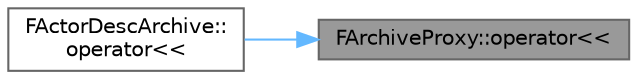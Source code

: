 digraph "FArchiveProxy::operator&lt;&lt;"
{
 // INTERACTIVE_SVG=YES
 // LATEX_PDF_SIZE
  bgcolor="transparent";
  edge [fontname=Helvetica,fontsize=10,labelfontname=Helvetica,labelfontsize=10];
  node [fontname=Helvetica,fontsize=10,shape=box,height=0.2,width=0.4];
  rankdir="RL";
  Node1 [id="Node000001",label="FArchiveProxy::operator\<\<",height=0.2,width=0.4,color="gray40", fillcolor="grey60", style="filled", fontcolor="black",tooltip="Serializes an FName value from or into this archive."];
  Node1 -> Node2 [id="edge1_Node000001_Node000002",dir="back",color="steelblue1",style="solid",tooltip=" "];
  Node2 [id="Node000002",label="FActorDescArchive::\loperator\<\<",height=0.2,width=0.4,color="grey40", fillcolor="white", style="filled",URL="$df/d8d/classFActorDescArchive.html#aba4f35dbb06eb88ece2fade668f9cd12",tooltip="Serializes an FName value from or into this archive."];
}
